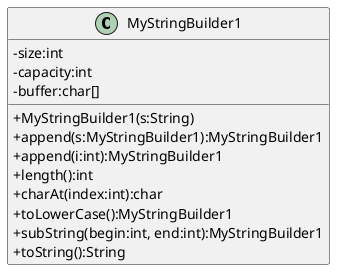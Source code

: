 @startuml
skinparam classAttributeIconSize 0
Class MyStringBuilder1 {
-size:int
-capacity:int
-buffer:char[]
+MyStringBuilder1(s:String)
+append(s:MyStringBuilder1):MyStringBuilder1
+append(i:int):MyStringBuilder1
+length():int
+charAt(index:int):char
+toLowerCase():MyStringBuilder1
+subString(begin:int, end:int):MyStringBuilder1
+toString():String
}
@enduml
